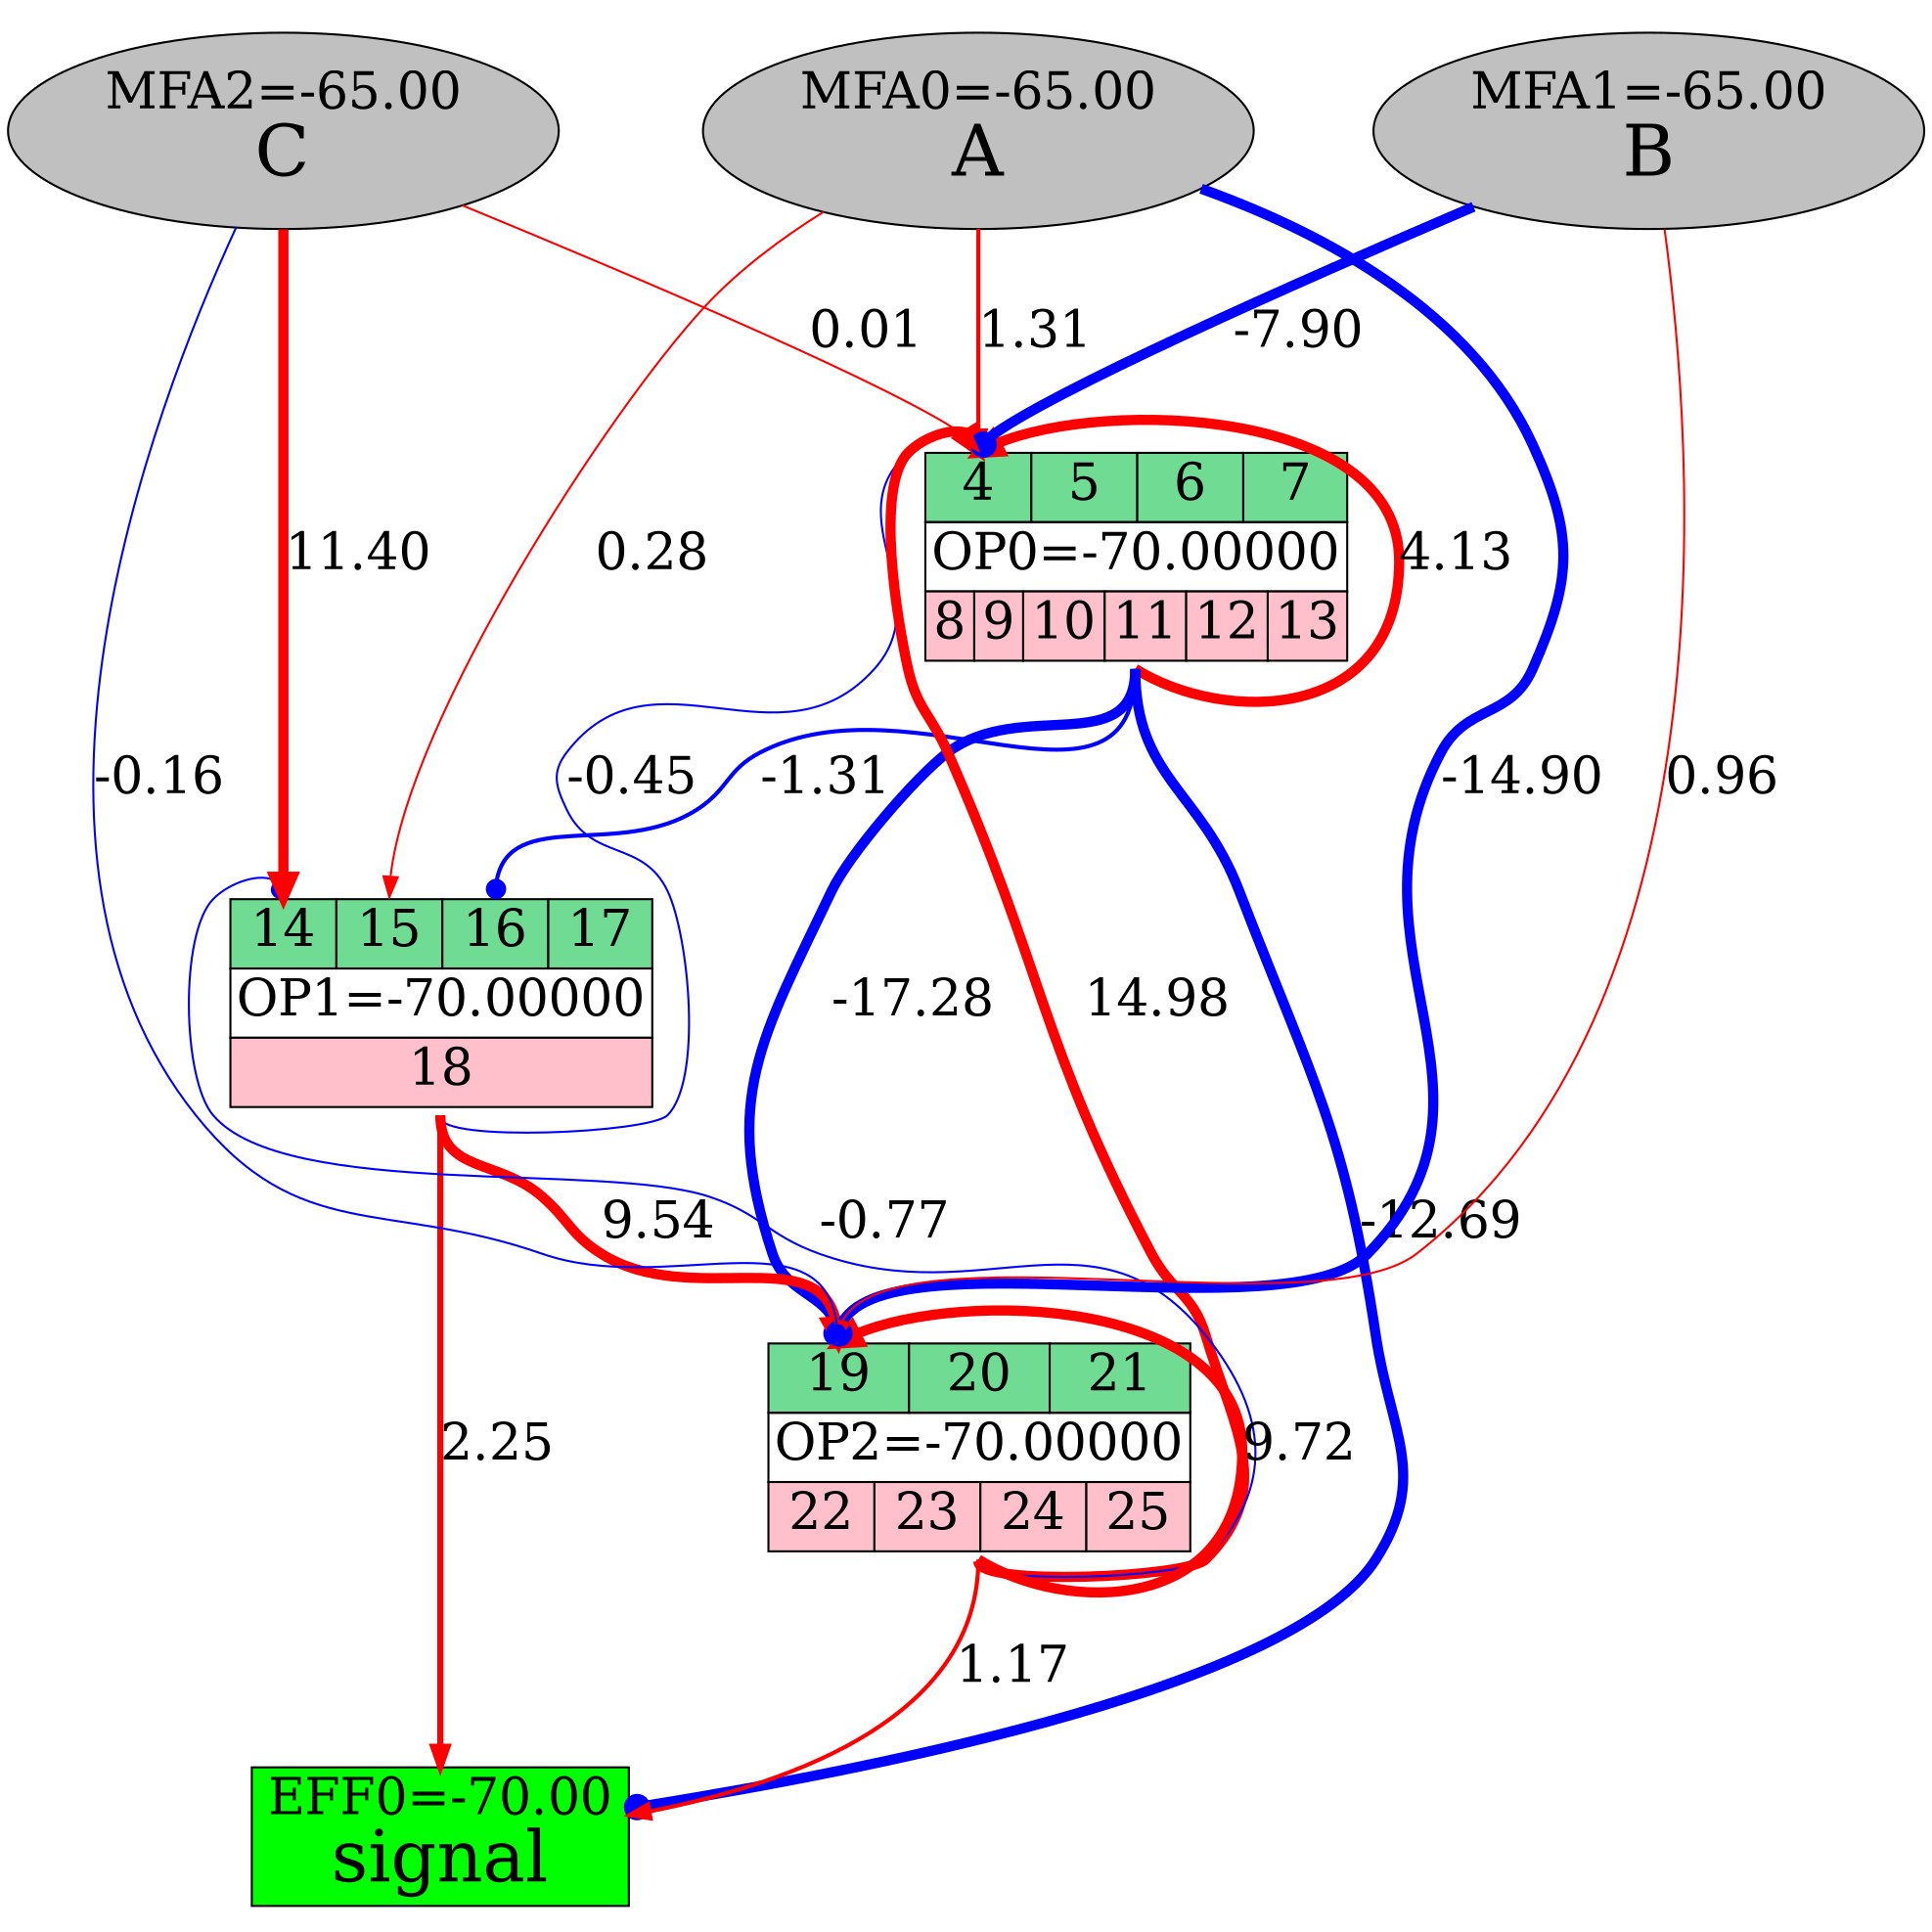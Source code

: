 digraph G {
ratio=1;{
	node [shape=plaintext]

RU0 [label=<
<TABLE BORDER="0" CELLBORDER="0" CELLSPACING="0" CELLPADDING="0">
 <TR><TD><TABLE BORDER="0" CELLBORDER="1" CELLSPACING="0" CELLPADDING="2"><TR>
	<TD PORT="gene4" BGCOLOR="#70DB93"><FONT POINT-SIZE="25">4</FONT></TD>
	<TD PORT="gene5" BGCOLOR="#70DB93"><FONT POINT-SIZE="25">5</FONT></TD>
	<TD PORT="gene6" BGCOLOR="#70DB93"><FONT POINT-SIZE="25">6</FONT></TD>
	<TD PORT="gene7" BGCOLOR="#70DB93"><FONT POINT-SIZE="25">7</FONT></TD>
 </TR></TABLE></TD></TR>

 <TR><TD><FONT POINT-SIZE="25">
		<TABLE BORDER="0" CELLBORDER="1" CELLSPACING="0" CELLPADDING="2"><TR><TD>
		OP0=-70.00000
		</TD></TR></TABLE>
 </FONT></TD></TR>

 <TR><TD><TABLE BORDER="0" CELLBORDER="1" CELLSPACING="0" CELLPADDING="2"><TR>
	<TD PORT="gene8" BGCOLOR="#FFC0CB"><FONT POINT-SIZE="25">8</FONT></TD>
	<TD PORT="gene9" BGCOLOR="#FFC0CB"><FONT POINT-SIZE="25">9</FONT></TD>
	<TD PORT="gene10" BGCOLOR="#FFC0CB"><FONT POINT-SIZE="25">10</FONT></TD>
	<TD PORT="gene11" BGCOLOR="#FFC0CB"><FONT POINT-SIZE="25">11</FONT></TD>
	<TD PORT="gene12" BGCOLOR="#FFC0CB"><FONT POINT-SIZE="25">12</FONT></TD>
	<TD PORT="gene13" BGCOLOR="#FFC0CB"><FONT POINT-SIZE="25">13</FONT></TD>
 </TR></TABLE>

</TD></TR></TABLE>>];

RU1 [label=<
<TABLE BORDER="0" CELLBORDER="0" CELLSPACING="0" CELLPADDING="0">
 <TR><TD><TABLE BORDER="0" CELLBORDER="1" CELLSPACING="0" CELLPADDING="2"><TR>
	<TD PORT="gene14" BGCOLOR="#70DB93"><FONT POINT-SIZE="25">14</FONT></TD>
	<TD PORT="gene15" BGCOLOR="#70DB93"><FONT POINT-SIZE="25">15</FONT></TD>
	<TD PORT="gene16" BGCOLOR="#70DB93"><FONT POINT-SIZE="25">16</FONT></TD>
	<TD PORT="gene17" BGCOLOR="#70DB93"><FONT POINT-SIZE="25">17</FONT></TD>
 </TR></TABLE></TD></TR>

 <TR><TD><FONT POINT-SIZE="25">
		<TABLE BORDER="0" CELLBORDER="1" CELLSPACING="0" CELLPADDING="2"><TR><TD>
		OP1=-70.00000
		</TD></TR></TABLE>
 </FONT></TD></TR>

 <TR><TD><TABLE BORDER="0" CELLBORDER="1" CELLSPACING="0" CELLPADDING="2"><TR>
	<TD PORT="gene18" BGCOLOR="#FFC0CB"><FONT POINT-SIZE="25">18</FONT></TD>
 </TR></TABLE>

</TD></TR></TABLE>>];

RU2 [label=<
<TABLE BORDER="0" CELLBORDER="0" CELLSPACING="0" CELLPADDING="0">
 <TR><TD><TABLE BORDER="0" CELLBORDER="1" CELLSPACING="0" CELLPADDING="2"><TR>
	<TD PORT="gene19" BGCOLOR="#70DB93"><FONT POINT-SIZE="25">19</FONT></TD>
	<TD PORT="gene20" BGCOLOR="#70DB93"><FONT POINT-SIZE="25">20</FONT></TD>
	<TD PORT="gene21" BGCOLOR="#70DB93"><FONT POINT-SIZE="25">21</FONT></TD>
 </TR></TABLE></TD></TR>

 <TR><TD><FONT POINT-SIZE="25">
		<TABLE BORDER="0" CELLBORDER="1" CELLSPACING="0" CELLPADDING="2"><TR><TD>
		OP2=-70.00000
		</TD></TR></TABLE>
 </FONT></TD></TR>

 <TR><TD><TABLE BORDER="0" CELLBORDER="1" CELLSPACING="0" CELLPADDING="2"><TR>
	<TD PORT="gene22" BGCOLOR="#FFC0CB"><FONT POINT-SIZE="25">22</FONT></TD>
	<TD PORT="gene23" BGCOLOR="#FFC0CB"><FONT POINT-SIZE="25">23</FONT></TD>
	<TD PORT="gene24" BGCOLOR="#FFC0CB"><FONT POINT-SIZE="25">24</FONT></TD>
	<TD PORT="gene25" BGCOLOR="#FFC0CB"><FONT POINT-SIZE="25">25</FONT></TD>
 </TR></TABLE>

</TD></TR></TABLE>>];

  node [shape=ellipse, style=filled, fillcolor="#C0C0C0"]

MFA0 [label=<<FONT POINT-SIZE="25">MFA0=-65.00</FONT><BR/><FONT POINT-SIZE="35">A</FONT>>];
  node [shape=ellipse, style=filled, fillcolor="#C0C0C0"]

MFA1 [label=<<FONT POINT-SIZE="25">MFA1=-65.00</FONT><BR/><FONT POINT-SIZE="35">B</FONT>>];
  node [shape=ellipse, style=filled, fillcolor="#C0C0C0"]

MFA2 [label=<<FONT POINT-SIZE="25">MFA2=-65.00</FONT><BR/><FONT POINT-SIZE="35">C</FONT>>];

  node [shape=box, style=filled, fillcolor="#00FF00"]

EFF0 [label=<<FONT POINT-SIZE="25">EFF0=-70.00</FONT><BR/><FONT POINT-SIZE="35">signal</FONT>>];

RU0:s -> RU0:gene4:n [arrowhead=normal, weight=8.26441, style="setlinewidth(5),solid", color="#FF0000", labeldistance="1", fontsize=25, label="4.13"];
RU1:s -> RU0:gene4:n [arrowhead=dot, weight=-0.89762, style="setlinewidth(1),solid", color="#0000FF", labeldistance="1", fontsize=25, label="-0.45"];
RU2:s -> RU0:gene4:n [arrowhead=normal, weight=29.96476, style="setlinewidth(5),solid", color="#FF0000", labeldistance="1", fontsize=25, label="14.98"];
RU2:s -> RU1:gene14:n [arrowhead=dot, weight=-1.54852, style="setlinewidth(1),solid", color="#0000FF", labeldistance="1", fontsize=25, label="-0.77"];
RU0:s -> RU1:gene16:n [arrowhead=dot, weight=-2.62685, style="setlinewidth(2),solid", color="#0000FF", labeldistance="1", fontsize=25, label="-1.31"];
RU0:s -> RU2:gene19:n [arrowhead=dot, weight=-34.55371, style="setlinewidth(5),solid", color="#0000FF", labeldistance="1", fontsize=25, label="-17.28"];
RU1:s -> RU2:gene19:n [arrowhead=normal, weight=19.08925, style="setlinewidth(5),solid", color="#FF0000", labeldistance="1", fontsize=25, label="9.54"];
RU2:s -> RU2:gene19:n [arrowhead=normal, weight=19.43184, style="setlinewidth(5),solid", color="#FF0000", labeldistance="1", fontsize=25, label="9.72"];

MFA0 -> RU0:gene4:n [arrowhead=normal, weight=2.62136, style="setlinewidth(2),solid", color="#FF0000", labeldistance="1", fontsize=25, label="1.31"];
MFA1 -> RU0:gene4:n [arrowhead=dot, weight=-15.79377, style="setlinewidth(5),solid", color="#0000FF", labeldistance="1", fontsize=25, label="-7.90"];
MFA2 -> RU0:gene4:n [arrowhead=normal, weight=0.02732, style="setlinewidth(1),solid", color="#FF0000", labeldistance="1", fontsize=25, label="0.01"];
MFA2 -> RU1:gene14:n [arrowhead=normal, weight=22.80657, style="setlinewidth(5),solid", color="#FF0000", labeldistance="1", fontsize=25, label="11.40"];
MFA0 -> RU1:gene15:n [arrowhead=normal, weight=0.55216, style="setlinewidth(1),solid", color="#FF0000", labeldistance="1", fontsize=25, label="0.28"];
MFA0 -> RU2:gene19:n [arrowhead=dot, weight=-29.79118, style="setlinewidth(5),solid", color="#0000FF", labeldistance="1", fontsize=25, label="-14.90"];
MFA1 -> RU2:gene19:n [arrowhead=normal, weight=1.91855, style="setlinewidth(1),solid", color="#FF0000", labeldistance="1", fontsize=25, label="0.96"];
MFA2 -> RU2:gene19:n [arrowhead=dot, weight=-0.32606, style="setlinewidth(1),solid", color="#0000FF", labeldistance="1", fontsize=25, label="-0.16"];
RU0:s -> EFF0 [arrowhead=dot, weight=-25.38584, style="setlinewidth(5),solid", color="#0000FF", labeldistance="1", fontsize=25, label="-12.69"];
RU1:s -> EFF0 [arrowhead=normal, weight=4.49172, style="setlinewidth(3),solid", color="#FF0000", labeldistance="1", fontsize=25, label="2.25"];
RU2:s -> EFF0 [arrowhead=normal, weight=2.33939, style="setlinewidth(2),solid", color="#FF0000", labeldistance="1", fontsize=25, label="1.17"];
}
}
